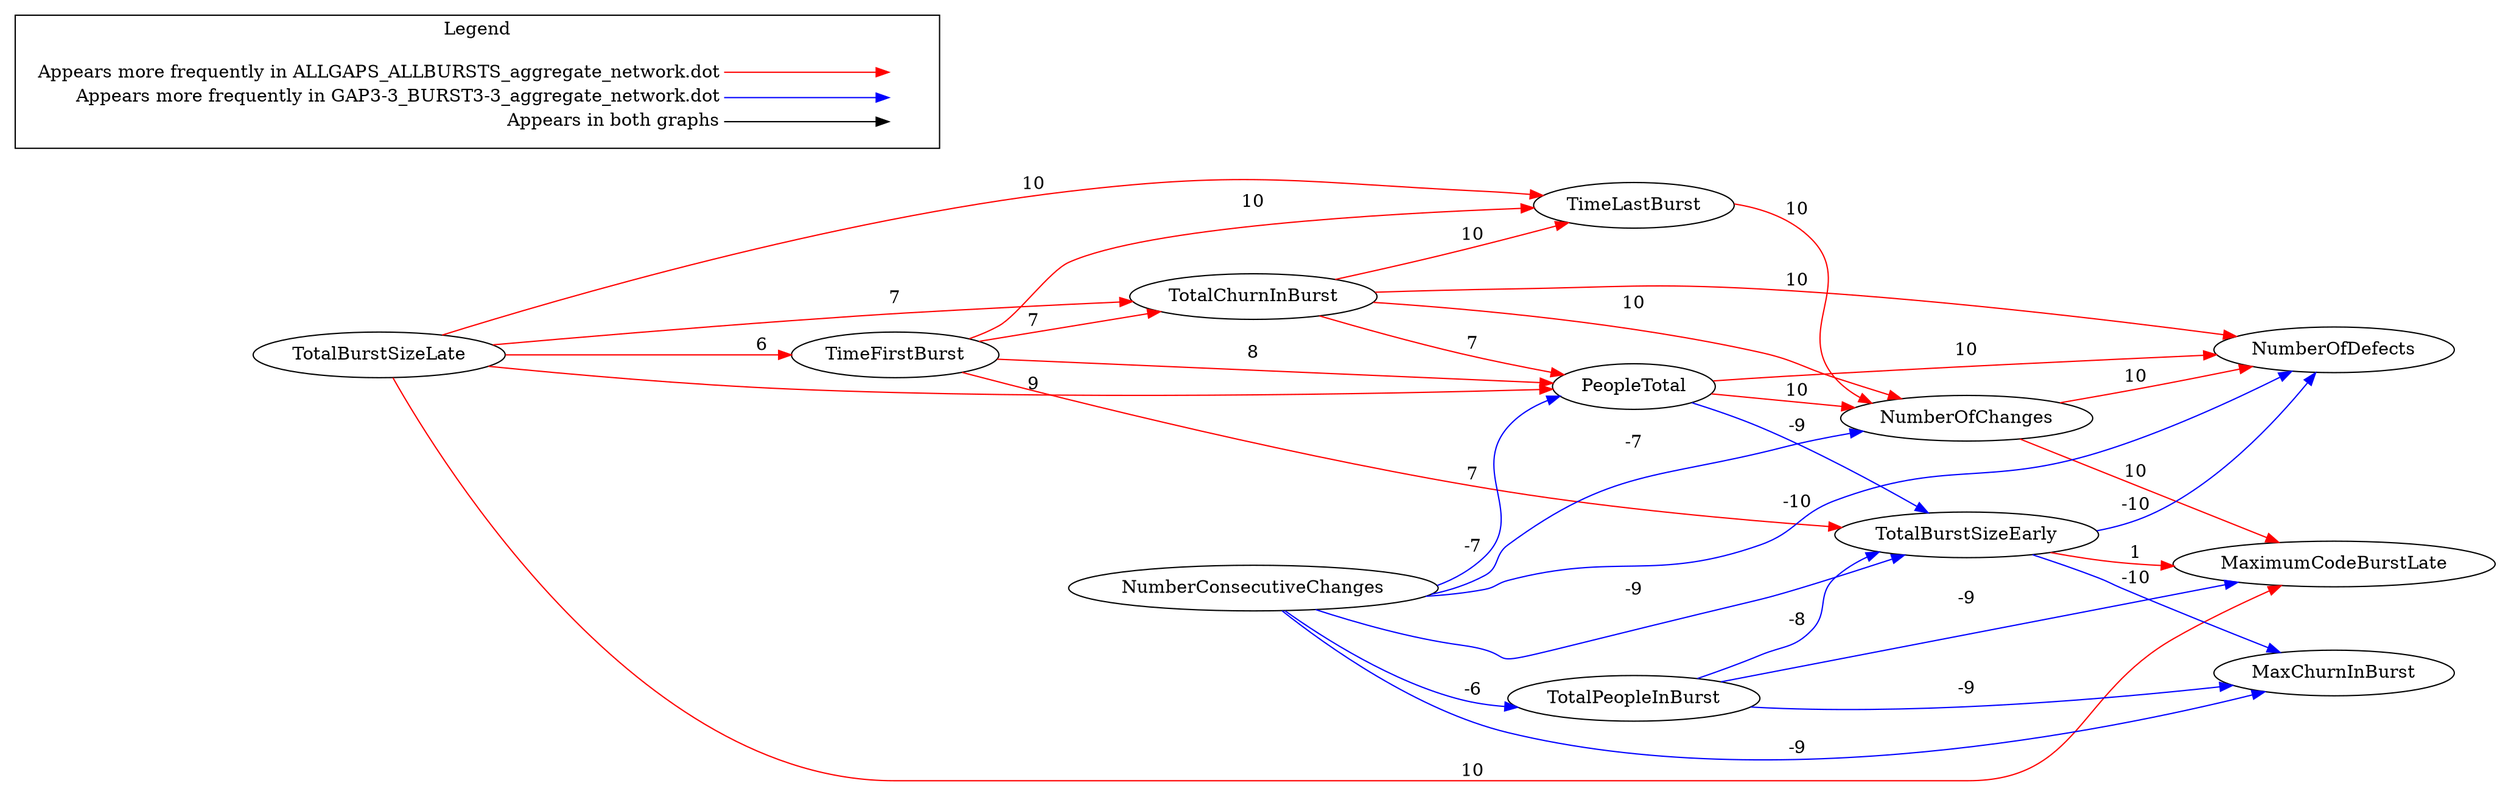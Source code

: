 digraph {
NumberOfChanges -> NumberOfDefects[label="10",weight="10", color="red"];
NumberOfChanges -> MaximumCodeBurstLate[label="10",weight="10", color="red"];
TotalBurstSizeLate -> TimeLastBurst[label="10",weight="10", color="red"];
TotalBurstSizeLate -> MaximumCodeBurstLate[label="10",weight="10", color="red"];
TimeLastBurst -> NumberOfChanges[label="10",weight="10", color="red"];
TimeFirstBurst -> TimeLastBurst[label="10",weight="10", color="red"];
TotalChurnInBurst -> NumberOfDefects[label="10",weight="10", color="red"];
TotalChurnInBurst -> NumberOfChanges[label="10",weight="10", color="red"];
TotalChurnInBurst -> TimeLastBurst[label="10",weight="10", color="red"];
PeopleTotal -> NumberOfDefects[label="10",weight="10", color="red"];
PeopleTotal -> NumberOfChanges[label="10",weight="10", color="red"];
TotalBurstSizeLate -> PeopleTotal[label="9",weight="9", color="red"];
TimeFirstBurst -> PeopleTotal[label="8",weight="8", color="red"];
TotalBurstSizeLate -> TotalChurnInBurst[label="7",weight="7", color="red"];
TimeFirstBurst -> TotalBurstSizeEarly[label="7",weight="7", color="red"];
TimeFirstBurst -> TotalChurnInBurst[label="7",weight="7", color="red"];
TotalChurnInBurst -> PeopleTotal[label="7",weight="7", color="red"];
TotalBurstSizeLate -> TimeFirstBurst[label="6",weight="6", color="red"];
TotalBurstSizeEarly -> MaximumCodeBurstLate[label="1",weight="1", color="red"];
NumberConsecutiveChanges -> TotalPeopleInBurst[label="-6",weight="-6", color="blue"];
NumberConsecutiveChanges -> NumberOfChanges[label="-7",weight="-7", color="blue"];
NumberConsecutiveChanges -> PeopleTotal[label="-7",weight="-7", color="blue"];
TotalPeopleInBurst -> TotalBurstSizeEarly[label="-8",weight="-8", color="blue"];
TotalPeopleInBurst -> MaxChurnInBurst[label="-9",weight="-9", color="blue"];
TotalPeopleInBurst -> MaximumCodeBurstLate[label="-9",weight="-9", color="blue"];
NumberConsecutiveChanges -> TotalBurstSizeEarly[label="-9",weight="-9", color="blue"];
NumberConsecutiveChanges -> MaxChurnInBurst[label="-9",weight="-9", color="blue"];
PeopleTotal -> TotalBurstSizeEarly[label="-9",weight="-9", color="blue"];
TotalBurstSizeEarly -> NumberOfDefects[label="-10",weight="-10", color="blue"];
TotalBurstSizeEarly -> MaxChurnInBurst[label="-10",weight="-10", color="blue"];
NumberConsecutiveChanges -> NumberOfDefects[label="-10",weight="-10", color="blue"];

  rankdir=LR
  node [shape=plaintext]
  subgraph cluster_01 { 
    label = "Legend";
    key [label=<<table border="0" cellpadding="2" cellspacing="0" cellborder="0">
      <tr><td align="right" port="i1">Appears more frequently in ALLGAPS_ALLBURSTS_aggregate_network.dot</td></tr>
      <tr><td align="right" port="i2">Appears more frequently in GAP3-3_BURST3-3_aggregate_network.dot</td></tr>
      <tr><td align="right" port="i3">Appears in both graphs</td></tr>
      </table>>]
    key2 [label=<<table border="0" cellpadding="2" cellspacing="0" cellborder="0">
      <tr><td port="i1">&nbsp;</td></tr>
      <tr><td port="i2">&nbsp;</td></tr>
      <tr><td port="i3">&nbsp;</td></tr>
      </table>>]
    key:i1:e -> key2:i1:w [color=red]
    key:i2:e -> key2:i2:w [color=blue]
    key:i3:e -> key2:i3:w [color=black]
  }
}